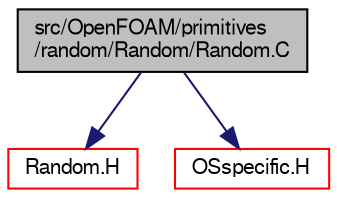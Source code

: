 digraph "src/OpenFOAM/primitives/random/Random/Random.C"
{
  bgcolor="transparent";
  edge [fontname="FreeSans",fontsize="10",labelfontname="FreeSans",labelfontsize="10"];
  node [fontname="FreeSans",fontsize="10",shape=record];
  Node0 [label="src/OpenFOAM/primitives\l/random/Random/Random.C",height=0.2,width=0.4,color="black", fillcolor="grey75", style="filled", fontcolor="black"];
  Node0 -> Node1 [color="midnightblue",fontsize="10",style="solid",fontname="FreeSans"];
  Node1 [label="Random.H",height=0.2,width=0.4,color="red",URL="$a12464.html"];
  Node0 -> Node56 [color="midnightblue",fontsize="10",style="solid",fontname="FreeSans"];
  Node56 [label="OSspecific.H",height=0.2,width=0.4,color="red",URL="$a10370.html",tooltip="Functions used by OpenFOAM that are specific to POSIX compliant operating systems and need to be repl..."];
}
